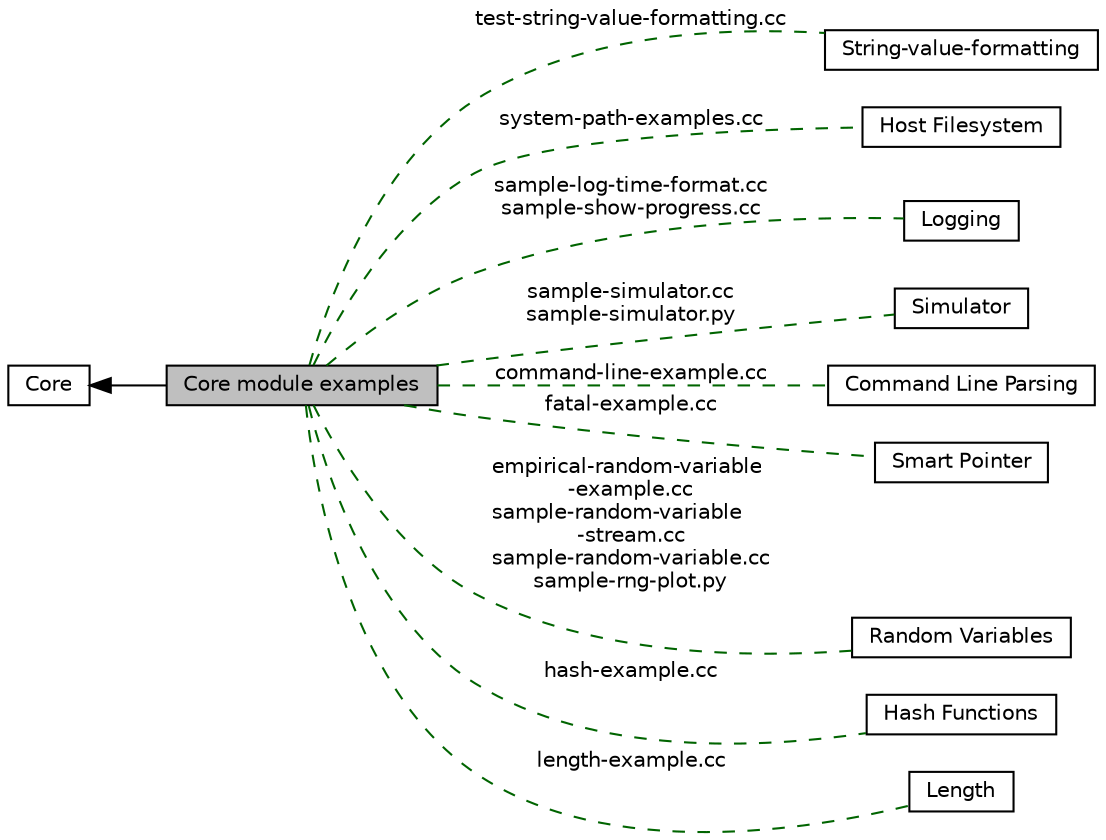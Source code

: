 digraph "Core module examples"
{
  edge [fontname="Helvetica",fontsize="10",labelfontname="Helvetica",labelfontsize="10"];
  node [fontname="Helvetica",fontsize="10",shape=box];
  rankdir=LR;
  Node11 [label="String-value-formatting",height=0.2,width=0.4,color="black", fillcolor="white", style="filled",URL="$group__string-value-formatting.html",tooltip="Check that StringValue parses complex values correctly."];
  Node10 [label="Host Filesystem",height=0.2,width=0.4,color="black", fillcolor="white", style="filled",URL="$group__systempath.html",tooltip="Encapsulate OS-specific functions to manipulate file and directory paths."];
  Node8 [label="Logging",height=0.2,width=0.4,color="black", fillcolor="white", style="filled",URL="$group__logging.html",tooltip="Logging functions and macros."];
  Node9 [label="Simulator",height=0.2,width=0.4,color="black", fillcolor="white", style="filled",URL="$group__simulator.html",tooltip="Control the virtual time and the execution of simulation events."];
  Node3 [label="Command Line Parsing",height=0.2,width=0.4,color="black", fillcolor="white", style="filled",URL="$group__commandline.html",tooltip="A uniform way to specify program documentation, allowed command line arguments and help strings,..."];
  Node5 [label="Smart Pointer",height=0.2,width=0.4,color="black", fillcolor="white", style="filled",URL="$group__ptr.html",tooltip="Heap memory management."];
  Node1 [label="Core module examples",height=0.2,width=0.4,color="black", fillcolor="grey75", style="filled", fontcolor="black",tooltip="Programs which illustrate use of core module functionality."];
  Node4 [label="Random Variables",height=0.2,width=0.4,color="black", fillcolor="white", style="filled",URL="$group__randomvariable.html",tooltip="ns-3 random numbers are provided via instances of ns3::RandomVariableStream."];
  Node6 [label="Hash Functions",height=0.2,width=0.4,color="black", fillcolor="white", style="filled",URL="$group__hash.html",tooltip="Generic Hash function interface."];
  Node7 [label="Length",height=0.2,width=0.4,color="black", fillcolor="white", style="filled",URL="$group__length.html",tooltip="Management of lengths in real world units."];
  Node2 [label="Core",height=0.2,width=0.4,color="black", fillcolor="white", style="filled",URL="$group__core.html",tooltip="The \"core\" module contains:"];
  Node2->Node1 [shape=plaintext, dir="back", style="solid"];
  Node1->Node3 [shape=plaintext, label="command-line-example.cc", color="darkgreen", dir="none", style="dashed"];
  Node1->Node4 [shape=plaintext, label="empirical-random-variable\l-example.cc\nsample-random-variable\l-stream.cc\nsample-random-variable.cc\nsample-rng-plot.py", color="darkgreen", dir="none", style="dashed"];
  Node1->Node5 [shape=plaintext, label="fatal-example.cc", color="darkgreen", dir="none", style="dashed"];
  Node1->Node6 [shape=plaintext, label="hash-example.cc", color="darkgreen", dir="none", style="dashed"];
  Node1->Node7 [shape=plaintext, label="length-example.cc", color="darkgreen", dir="none", style="dashed"];
  Node1->Node8 [shape=plaintext, label="sample-log-time-format.cc\nsample-show-progress.cc", color="darkgreen", dir="none", style="dashed"];
  Node1->Node9 [shape=plaintext, label="sample-simulator.cc\nsample-simulator.py", color="darkgreen", dir="none", style="dashed"];
  Node1->Node10 [shape=plaintext, label="system-path-examples.cc", color="darkgreen", dir="none", style="dashed"];
  Node1->Node11 [shape=plaintext, label="test-string-value-formatting.cc", color="darkgreen", dir="none", style="dashed"];
}
